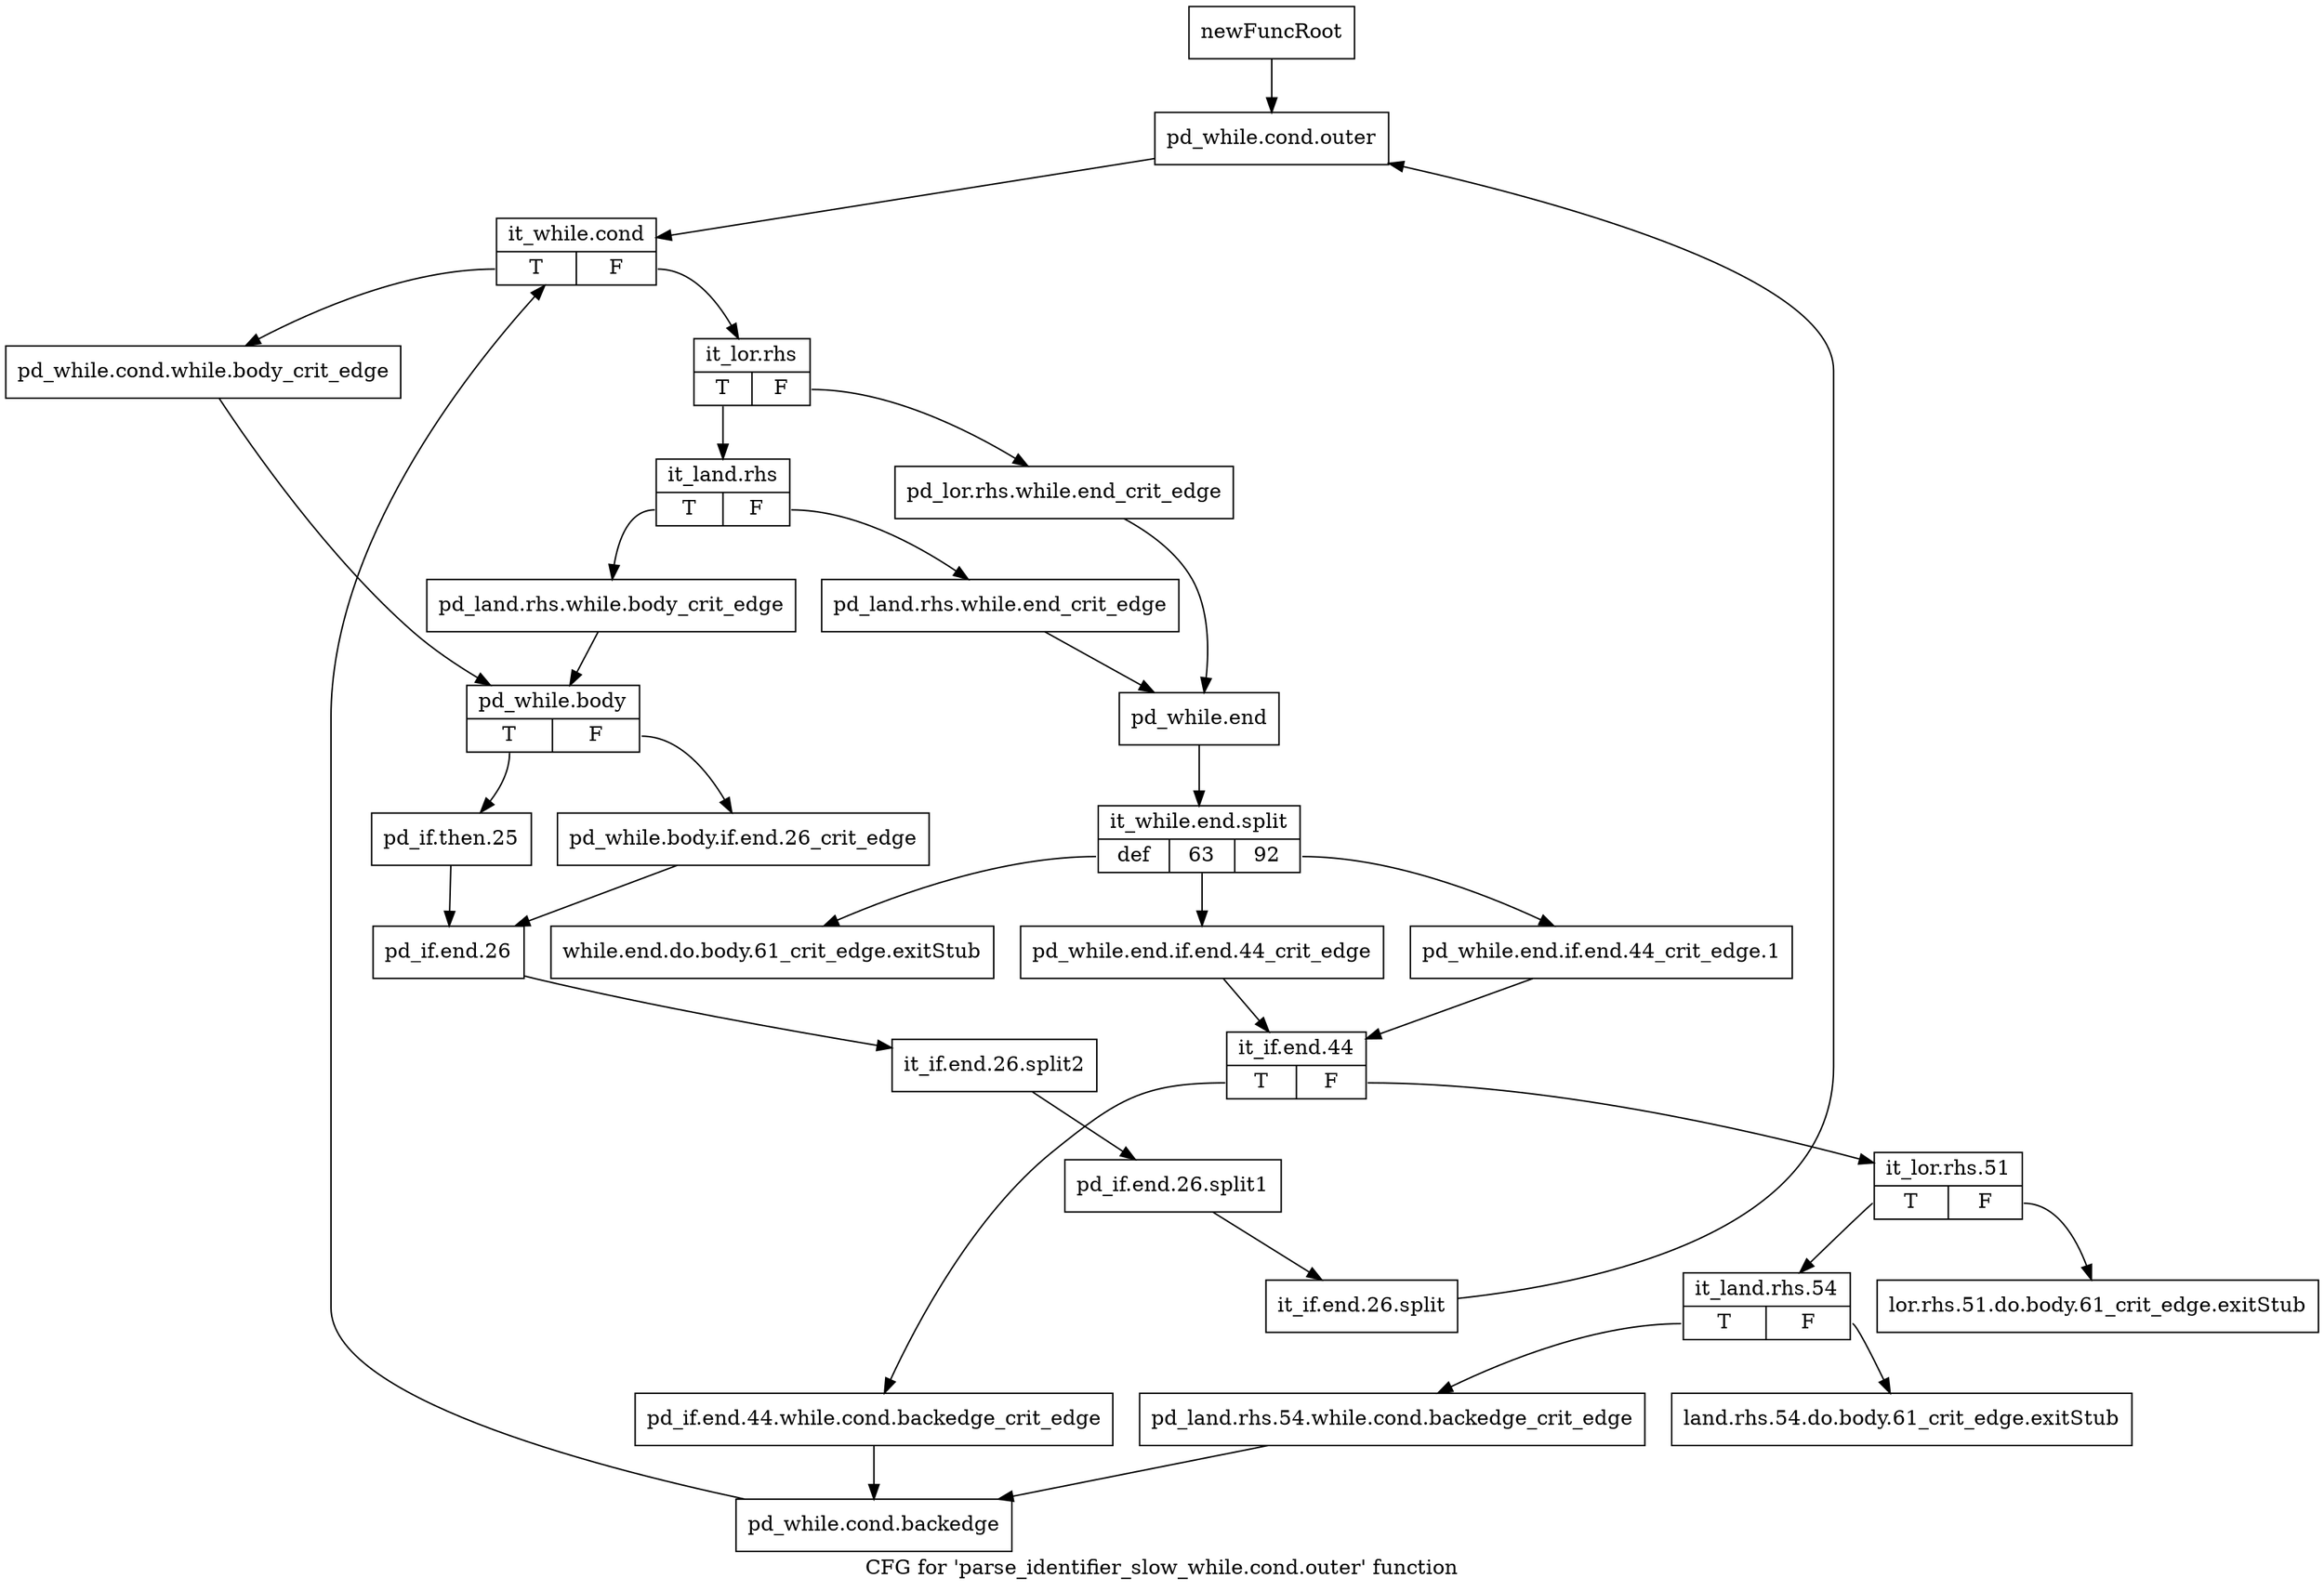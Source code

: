 digraph "CFG for 'parse_identifier_slow_while.cond.outer' function" {
	label="CFG for 'parse_identifier_slow_while.cond.outer' function";

	Node0xa241430 [shape=record,label="{newFuncRoot}"];
	Node0xa241430 -> Node0xa241570;
	Node0xa241480 [shape=record,label="{while.end.do.body.61_crit_edge.exitStub}"];
	Node0xa2414d0 [shape=record,label="{lor.rhs.51.do.body.61_crit_edge.exitStub}"];
	Node0xa241520 [shape=record,label="{land.rhs.54.do.body.61_crit_edge.exitStub}"];
	Node0xa241570 [shape=record,label="{pd_while.cond.outer}"];
	Node0xa241570 -> Node0xa2415c0;
	Node0xa2415c0 [shape=record,label="{it_while.cond|{<s0>T|<s1>F}}"];
	Node0xa2415c0:s0 -> Node0xa241a70;
	Node0xa2415c0:s1 -> Node0xa241610;
	Node0xa241610 [shape=record,label="{it_lor.rhs|{<s0>T|<s1>F}}"];
	Node0xa241610:s0 -> Node0xa2416b0;
	Node0xa241610:s1 -> Node0xa241660;
	Node0xa241660 [shape=record,label="{pd_lor.rhs.while.end_crit_edge}"];
	Node0xa241660 -> Node0xa241750;
	Node0xa2416b0 [shape=record,label="{it_land.rhs|{<s0>T|<s1>F}}"];
	Node0xa2416b0:s0 -> Node0xa241a20;
	Node0xa2416b0:s1 -> Node0xa241700;
	Node0xa241700 [shape=record,label="{pd_land.rhs.while.end_crit_edge}"];
	Node0xa241700 -> Node0xa241750;
	Node0xa241750 [shape=record,label="{pd_while.end}"];
	Node0xa241750 -> Node0xf03ec30;
	Node0xf03ec30 [shape=record,label="{it_while.end.split|{<s0>def|<s1>63|<s2>92}}"];
	Node0xf03ec30:s0 -> Node0xa241480;
	Node0xf03ec30:s1 -> Node0xa2417f0;
	Node0xf03ec30:s2 -> Node0xa2417a0;
	Node0xa2417a0 [shape=record,label="{pd_while.end.if.end.44_crit_edge.1}"];
	Node0xa2417a0 -> Node0xa241840;
	Node0xa2417f0 [shape=record,label="{pd_while.end.if.end.44_crit_edge}"];
	Node0xa2417f0 -> Node0xa241840;
	Node0xa241840 [shape=record,label="{it_if.end.44|{<s0>T|<s1>F}}"];
	Node0xa241840:s0 -> Node0xa241980;
	Node0xa241840:s1 -> Node0xa241890;
	Node0xa241890 [shape=record,label="{it_lor.rhs.51|{<s0>T|<s1>F}}"];
	Node0xa241890:s0 -> Node0xa2418e0;
	Node0xa241890:s1 -> Node0xa2414d0;
	Node0xa2418e0 [shape=record,label="{it_land.rhs.54|{<s0>T|<s1>F}}"];
	Node0xa2418e0:s0 -> Node0xa241930;
	Node0xa2418e0:s1 -> Node0xa241520;
	Node0xa241930 [shape=record,label="{pd_land.rhs.54.while.cond.backedge_crit_edge}"];
	Node0xa241930 -> Node0xa2419d0;
	Node0xa241980 [shape=record,label="{pd_if.end.44.while.cond.backedge_crit_edge}"];
	Node0xa241980 -> Node0xa2419d0;
	Node0xa2419d0 [shape=record,label="{pd_while.cond.backedge}"];
	Node0xa2419d0 -> Node0xa2415c0;
	Node0xa241a20 [shape=record,label="{pd_land.rhs.while.body_crit_edge}"];
	Node0xa241a20 -> Node0xa241ac0;
	Node0xa241a70 [shape=record,label="{pd_while.cond.while.body_crit_edge}"];
	Node0xa241a70 -> Node0xa241ac0;
	Node0xa241ac0 [shape=record,label="{pd_while.body|{<s0>T|<s1>F}}"];
	Node0xa241ac0:s0 -> Node0xa241b60;
	Node0xa241ac0:s1 -> Node0xa241b10;
	Node0xa241b10 [shape=record,label="{pd_while.body.if.end.26_crit_edge}"];
	Node0xa241b10 -> Node0xa241bb0;
	Node0xa241b60 [shape=record,label="{pd_if.then.25}"];
	Node0xa241b60 -> Node0xa241bb0;
	Node0xa241bb0 [shape=record,label="{pd_if.end.26}"];
	Node0xa241bb0 -> Node0xf03e9b0;
	Node0xf03e9b0 [shape=record,label="{it_if.end.26.split2}"];
	Node0xf03e9b0 -> Node0xf03e960;
	Node0xf03e960 [shape=record,label="{pd_if.end.26.split1}"];
	Node0xf03e960 -> Node0xf03ea50;
	Node0xf03ea50 [shape=record,label="{it_if.end.26.split}"];
	Node0xf03ea50 -> Node0xa241570;
}
